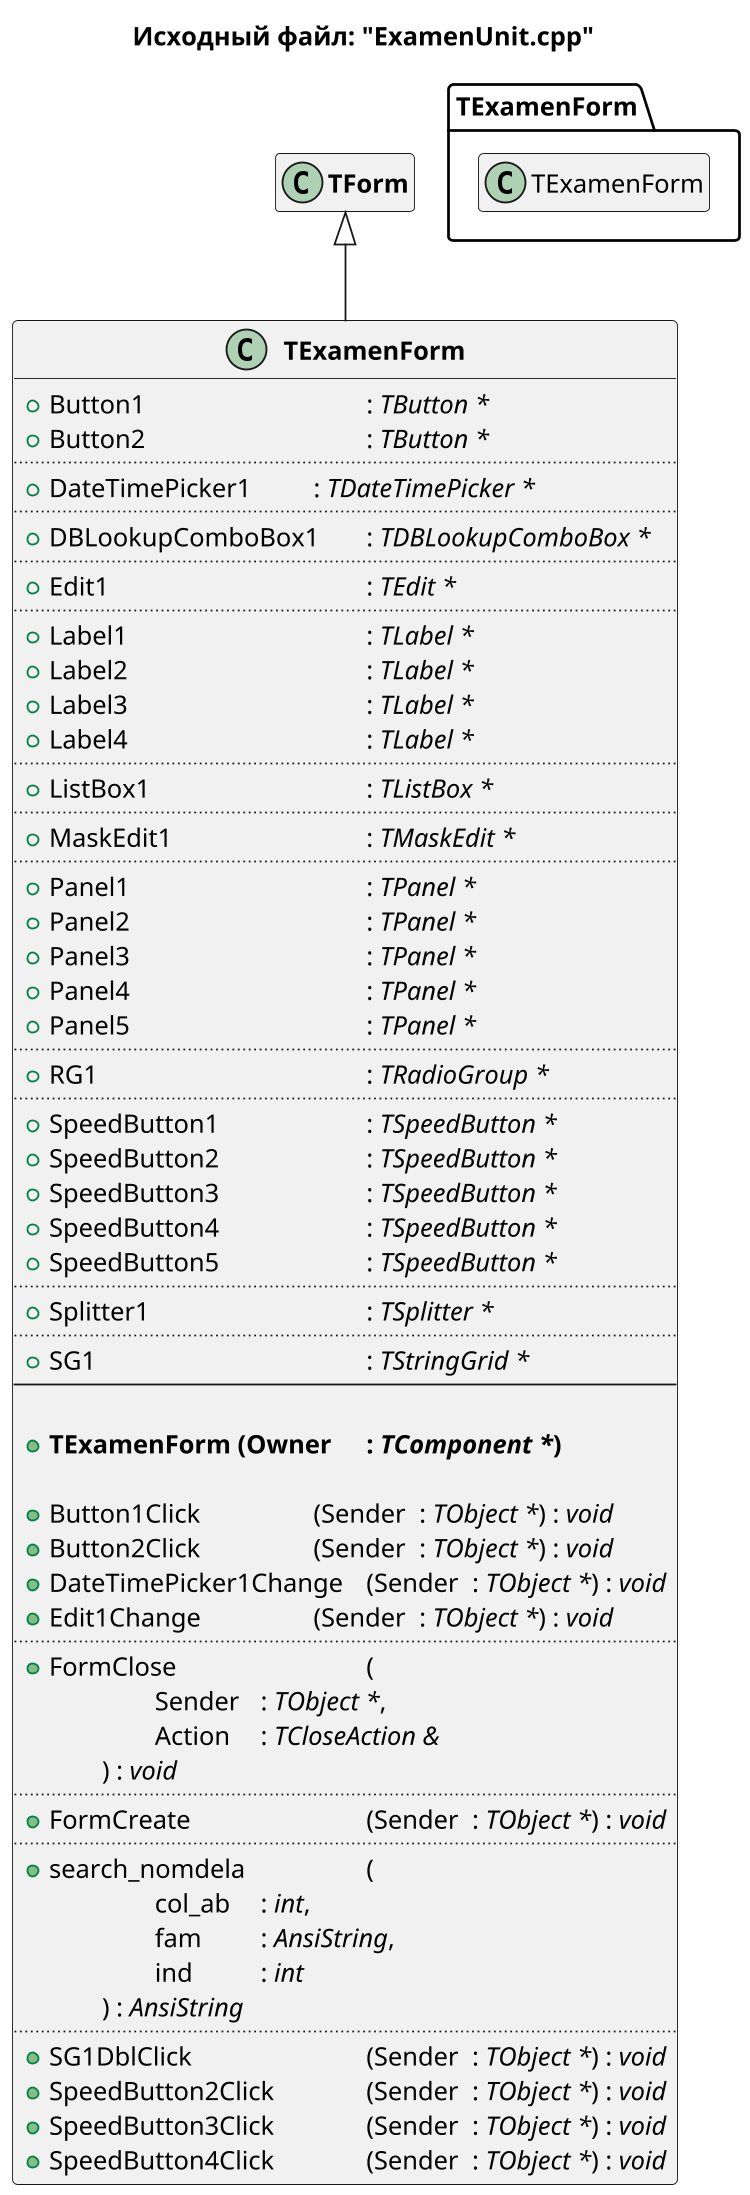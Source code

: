 @startuml ExamenUnit.cpp

title Исходный файл: "ExamenUnit.cpp"

scale 750 width

"<b>TExamenForm</b>" -up-|> "<b>TForm</b>"

hide "<b>TForm</b>" members

class "<b>TExamenForm</b>"
{
    + Button1 \t\t\t\t\t: <i>TButton *</i>
    + Button2 \t\t\t\t\t: <i>TButton *</i>
    ..
    + DateTimePicker1 \t\t: <i>TDateTimePicker *</i>
    ..
    + DBLookupComboBox1 \t: <i>TDBLookupComboBox *</i>
    ..
    + Edit1 \t\t\t\t\t: <i>TEdit *</i>
    ..
    + Label1 \t\t\t\t\t: <i>TLabel *</i>
    + Label2 \t\t\t\t\t: <i>TLabel *</i>
    + Label3 \t\t\t\t\t: <i>TLabel *</i>
    + Label4 \t\t\t\t\t: <i>TLabel *</i>
    ..
    + ListBox1 \t\t\t\t: <i>TListBox *</i>
    ..
    + MaskEdit1 \t\t\t\t: <i>TMaskEdit *</i>
    ..
    + Panel1 \t\t\t\t\t: <i>TPanel *</i>
    + Panel2 \t\t\t\t\t: <i>TPanel *</i>
    + Panel3 \t\t\t\t\t: <i>TPanel *</i>
    + Panel4 \t\t\t\t\t: <i>TPanel *</i>
    + Panel5 \t\t\t\t\t: <i>TPanel *</i>
    ..
    + RG1 \t\t\t\t\t: <i>TRadioGroup *</i>
    ..
    + SpeedButton1 \t\t\t: <i>TSpeedButton *</i>
    + SpeedButton2 \t\t\t: <i>TSpeedButton *</i>
    + SpeedButton3 \t\t\t: <i>TSpeedButton *</i>
    + SpeedButton4 \t\t\t: <i>TSpeedButton *</i>
    + SpeedButton5 \t\t\t: <i>TSpeedButton *</i>
    ..
    + Splitter1 \t\t\t\t: <i>TSplitter *</i>
    ..
    + SG1 \t\t\t\t\t: <i>TStringGrid *</i>
    --
    
    + <b>TExamenForm (Owner \t: <i>TComponent *</i>)</b>

    + Button1Click \t\t\t(Sender \t: <i>TObject *</i>) : <i>void</i>
    + Button2Click \t\t\t(Sender \t: <i>TObject *</i>) : <i>void</i>
    + DateTimePicker1Change \t(Sender \t: <i>TObject *</i>) : <i>void</i>
    + Edit1Change \t\t\t(Sender \t: <i>TObject *</i>) : <i>void</i>
    ..
    + FormClose \t\t\t\t(
            \t\tSender \t: <i>TObject *</i>,
            \t\tAction \t: <i>TCloseAction &</i>
        \t) : <i>void</i>
    ..
    + FormCreate \t\t\t\t(Sender \t: <i>TObject *</i>) : <i>void</i>
    ..
    + search_nomdela \t\t\t(
            \t\tcol_ab \t: <i>int</i>,
            \t\tfam \t: <i>AnsiString</i>,
            \t\tind \t\t: <i>int</i>
        \t) : <i>AnsiString</i>
    ..
    + SG1DblClick \t\t\t\t(Sender \t: <i>TObject *</i>) : <i>void</i>
    + SpeedButton2Click \t\t(Sender \t: <i>TObject *</i>) : <i>void</i>
    + SpeedButton3Click \t\t(Sender \t: <i>TObject *</i>) : <i>void</i>
    + SpeedButton4Click \t\t(Sender \t: <i>TObject *</i>) : <i>void</i>
}


package TExamenForm <<Folder>>
{
    class TExamenForm
    hide  TExamenForm members
}


@enduml